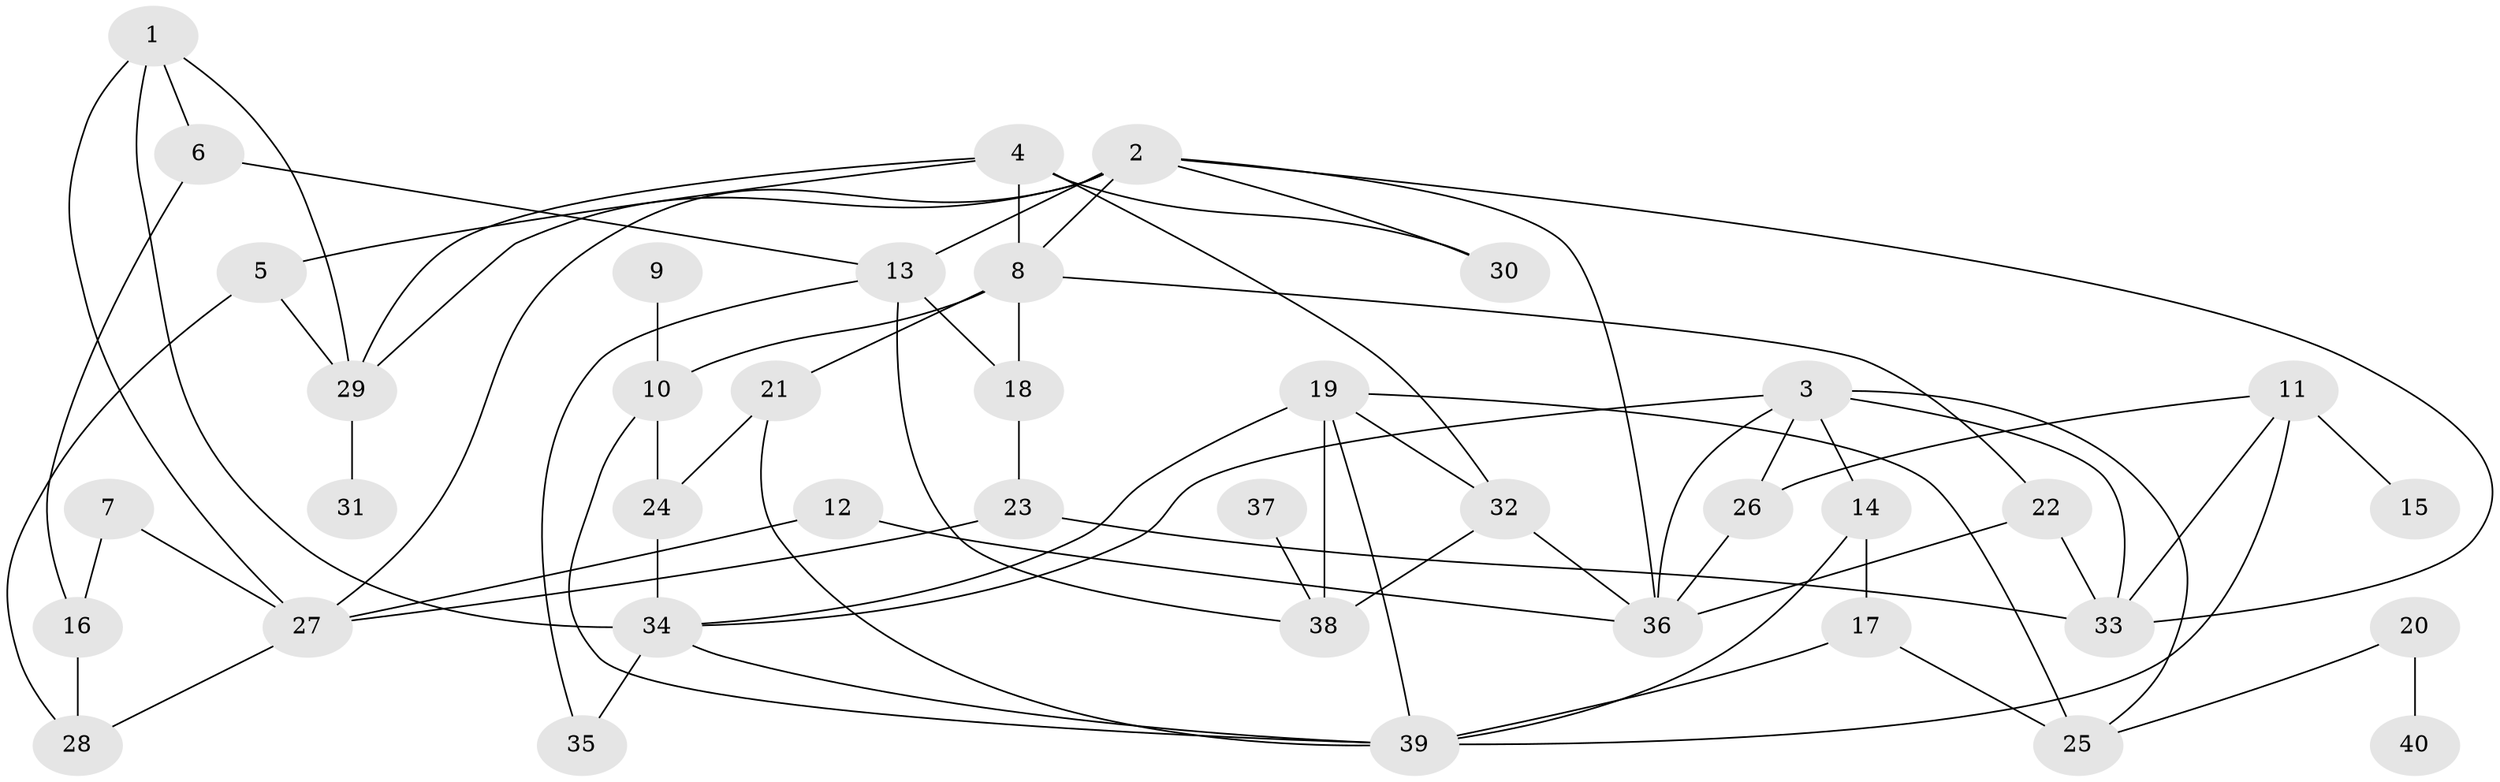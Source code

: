 // original degree distribution, {7: 0.025, 4: 0.2, 5: 0.05, 6: 0.0375, 3: 0.2875, 1: 0.2125, 2: 0.1875}
// Generated by graph-tools (version 1.1) at 2025/36/03/04/25 23:36:04]
// undirected, 40 vertices, 72 edges
graph export_dot {
  node [color=gray90,style=filled];
  1;
  2;
  3;
  4;
  5;
  6;
  7;
  8;
  9;
  10;
  11;
  12;
  13;
  14;
  15;
  16;
  17;
  18;
  19;
  20;
  21;
  22;
  23;
  24;
  25;
  26;
  27;
  28;
  29;
  30;
  31;
  32;
  33;
  34;
  35;
  36;
  37;
  38;
  39;
  40;
  1 -- 6 [weight=1.0];
  1 -- 27 [weight=1.0];
  1 -- 29 [weight=1.0];
  1 -- 34 [weight=1.0];
  2 -- 8 [weight=1.0];
  2 -- 13 [weight=1.0];
  2 -- 27 [weight=1.0];
  2 -- 29 [weight=1.0];
  2 -- 30 [weight=1.0];
  2 -- 33 [weight=1.0];
  2 -- 36 [weight=1.0];
  3 -- 14 [weight=1.0];
  3 -- 25 [weight=1.0];
  3 -- 26 [weight=1.0];
  3 -- 33 [weight=1.0];
  3 -- 34 [weight=1.0];
  3 -- 36 [weight=1.0];
  4 -- 5 [weight=1.0];
  4 -- 8 [weight=1.0];
  4 -- 29 [weight=1.0];
  4 -- 30 [weight=1.0];
  4 -- 32 [weight=2.0];
  5 -- 28 [weight=1.0];
  5 -- 29 [weight=1.0];
  6 -- 13 [weight=1.0];
  6 -- 16 [weight=1.0];
  7 -- 16 [weight=1.0];
  7 -- 27 [weight=1.0];
  8 -- 10 [weight=2.0];
  8 -- 18 [weight=1.0];
  8 -- 21 [weight=1.0];
  8 -- 22 [weight=1.0];
  9 -- 10 [weight=1.0];
  10 -- 24 [weight=1.0];
  10 -- 39 [weight=1.0];
  11 -- 15 [weight=1.0];
  11 -- 26 [weight=1.0];
  11 -- 33 [weight=1.0];
  11 -- 39 [weight=1.0];
  12 -- 27 [weight=1.0];
  12 -- 36 [weight=1.0];
  13 -- 18 [weight=1.0];
  13 -- 35 [weight=1.0];
  13 -- 38 [weight=1.0];
  14 -- 17 [weight=1.0];
  14 -- 39 [weight=1.0];
  16 -- 28 [weight=1.0];
  17 -- 25 [weight=1.0];
  17 -- 39 [weight=1.0];
  18 -- 23 [weight=1.0];
  19 -- 25 [weight=1.0];
  19 -- 32 [weight=1.0];
  19 -- 34 [weight=1.0];
  19 -- 38 [weight=1.0];
  19 -- 39 [weight=1.0];
  20 -- 25 [weight=1.0];
  20 -- 40 [weight=1.0];
  21 -- 24 [weight=1.0];
  21 -- 39 [weight=1.0];
  22 -- 33 [weight=1.0];
  22 -- 36 [weight=1.0];
  23 -- 27 [weight=1.0];
  23 -- 33 [weight=1.0];
  24 -- 34 [weight=1.0];
  26 -- 36 [weight=2.0];
  27 -- 28 [weight=1.0];
  29 -- 31 [weight=1.0];
  32 -- 36 [weight=1.0];
  32 -- 38 [weight=2.0];
  34 -- 35 [weight=1.0];
  34 -- 39 [weight=1.0];
  37 -- 38 [weight=1.0];
}
